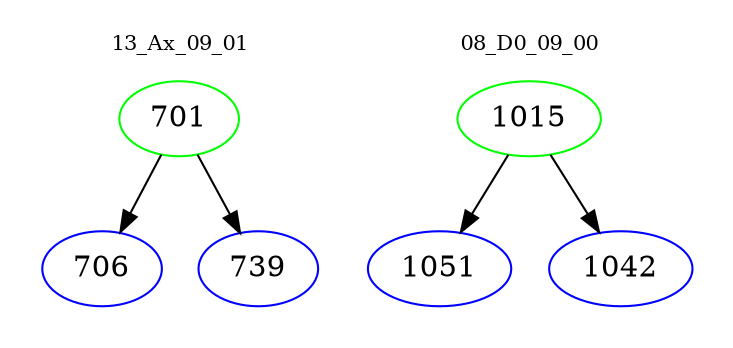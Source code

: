digraph{
subgraph cluster_0 {
color = white
label = "13_Ax_09_01";
fontsize=10;
T0_701 [label="701", color="green"]
T0_701 -> T0_706 [color="black"]
T0_706 [label="706", color="blue"]
T0_701 -> T0_739 [color="black"]
T0_739 [label="739", color="blue"]
}
subgraph cluster_1 {
color = white
label = "08_D0_09_00";
fontsize=10;
T1_1015 [label="1015", color="green"]
T1_1015 -> T1_1051 [color="black"]
T1_1051 [label="1051", color="blue"]
T1_1015 -> T1_1042 [color="black"]
T1_1042 [label="1042", color="blue"]
}
}
